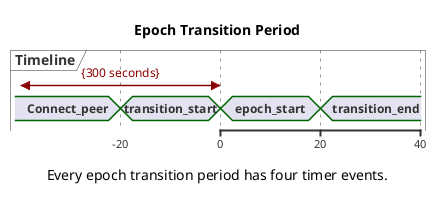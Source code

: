 @startuml

scale 20 as 100 pixels
Title Epoch Transition Period
concise "Timeline" as TL

TL is Connect_peer

@-20
TL is transition_start
@0
TL is epoch_start
@20
TL is transition_end

@TL
@-40 <-> @0 : {300 seconds}

caption \nEvery epoch transition period has four timer events.
@enduml

\nConnect_peer: 300 seconds before epoch start. \nTransition_start: 20 seconds before epoch start. \nEpoch_start: epoch start time as agreed by the network. \nTransition_end: 20 seconds after epoch start.